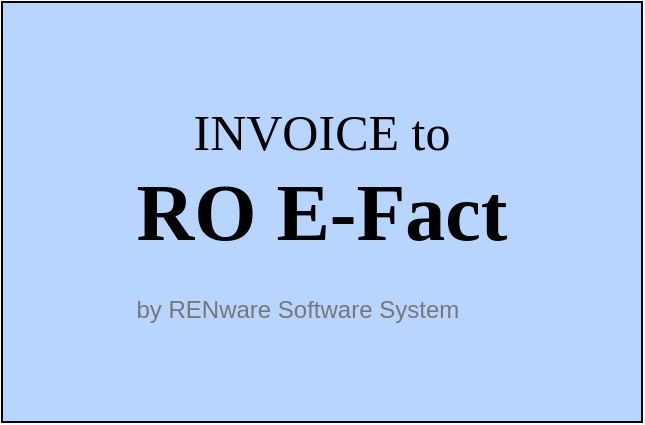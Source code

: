 <mxfile version="23.0.2" type="device">
  <diagram name="Page-1" id="Ty_NPIr8UMJ6YvIxmLYT">
    <mxGraphModel dx="1038" dy="608" grid="1" gridSize="10" guides="1" tooltips="1" connect="1" arrows="1" fold="1" page="1" pageScale="1" pageWidth="827" pageHeight="1169" math="0" shadow="0">
      <root>
        <mxCell id="0" />
        <mxCell id="1" parent="0" />
        <mxCell id="UkepkLBr_rH7Vj_UJoZB-37" value="&lt;font style=&quot;font-size: 25px;&quot;&gt;&lt;font style=&quot;font-size: 25px;&quot;&gt;&lt;span style=&quot;font-weight: normal;&quot;&gt;INVOICE&lt;/span&gt; &lt;span style=&quot;font-weight: normal;&quot;&gt;to&lt;/span&gt;&lt;/font&gt;&lt;br&gt;&lt;font style=&quot;font-size: 40px;&quot; face=&quot;Tahoma&quot;&gt;RO E-Fact&lt;/font&gt;&lt;/font&gt;&lt;br&gt;&lt;div style=&quot;text-align: left;&quot;&gt;&lt;span style=&quot;font-size: 12px; font-weight: normal; font-family: Helvetica; background-color: initial;&quot;&gt;&lt;font color=&quot;#777777&quot;&gt;by RENware Software System&lt;/font&gt;&lt;/span&gt;&lt;/div&gt;" style="rounded=0;whiteSpace=wrap;html=1;fillColor=#B7D5FF;align=center;verticalAlign=middle;fontFamily=Verdana;fontSize=30;fontStyle=1;strokeColor=#000000;fontColor=#000000;spacing=0;" parent="1" vertex="1">
          <mxGeometry x="20" width="320" height="210" as="geometry" />
        </mxCell>
      </root>
    </mxGraphModel>
  </diagram>
</mxfile>

